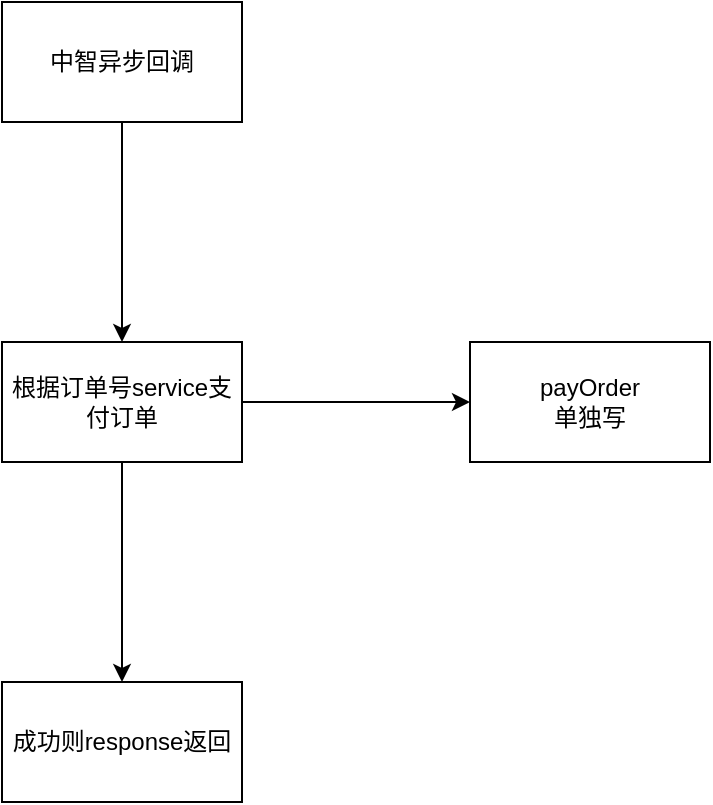 <mxfile version="20.0.1" type="github">
  <diagram id="C5RBs43oDa-KdzZeNtuy" name="Page-1">
    <mxGraphModel dx="1422" dy="762" grid="1" gridSize="10" guides="1" tooltips="1" connect="1" arrows="1" fold="1" page="1" pageScale="1" pageWidth="827" pageHeight="1169" math="0" shadow="0">
      <root>
        <mxCell id="WIyWlLk6GJQsqaUBKTNV-0" />
        <mxCell id="WIyWlLk6GJQsqaUBKTNV-1" parent="WIyWlLk6GJQsqaUBKTNV-0" />
        <mxCell id="60jy4Qz5OVQnuWOx7Vz9-2" style="edgeStyle=orthogonalEdgeStyle;rounded=0;orthogonalLoop=1;jettySize=auto;html=1;" edge="1" parent="WIyWlLk6GJQsqaUBKTNV-1" source="60jy4Qz5OVQnuWOx7Vz9-0" target="60jy4Qz5OVQnuWOx7Vz9-1">
          <mxGeometry relative="1" as="geometry" />
        </mxCell>
        <mxCell id="60jy4Qz5OVQnuWOx7Vz9-0" value="中智异步回调" style="rounded=0;whiteSpace=wrap;html=1;" vertex="1" parent="WIyWlLk6GJQsqaUBKTNV-1">
          <mxGeometry x="120" y="70" width="120" height="60" as="geometry" />
        </mxCell>
        <mxCell id="60jy4Qz5OVQnuWOx7Vz9-5" style="edgeStyle=orthogonalEdgeStyle;rounded=0;orthogonalLoop=1;jettySize=auto;html=1;" edge="1" parent="WIyWlLk6GJQsqaUBKTNV-1" source="60jy4Qz5OVQnuWOx7Vz9-1" target="60jy4Qz5OVQnuWOx7Vz9-3">
          <mxGeometry relative="1" as="geometry" />
        </mxCell>
        <mxCell id="60jy4Qz5OVQnuWOx7Vz9-7" style="edgeStyle=orthogonalEdgeStyle;rounded=0;orthogonalLoop=1;jettySize=auto;html=1;entryX=0;entryY=0.5;entryDx=0;entryDy=0;" edge="1" parent="WIyWlLk6GJQsqaUBKTNV-1" source="60jy4Qz5OVQnuWOx7Vz9-1" target="60jy4Qz5OVQnuWOx7Vz9-6">
          <mxGeometry relative="1" as="geometry" />
        </mxCell>
        <mxCell id="60jy4Qz5OVQnuWOx7Vz9-1" value="根据订单号service支付订单" style="rounded=0;whiteSpace=wrap;html=1;" vertex="1" parent="WIyWlLk6GJQsqaUBKTNV-1">
          <mxGeometry x="120" y="240" width="120" height="60" as="geometry" />
        </mxCell>
        <mxCell id="60jy4Qz5OVQnuWOx7Vz9-3" value="成功则response返回" style="rounded=0;whiteSpace=wrap;html=1;" vertex="1" parent="WIyWlLk6GJQsqaUBKTNV-1">
          <mxGeometry x="120" y="410" width="120" height="60" as="geometry" />
        </mxCell>
        <mxCell id="60jy4Qz5OVQnuWOx7Vz9-6" value="payOrder&lt;br&gt;单独写" style="rounded=0;whiteSpace=wrap;html=1;" vertex="1" parent="WIyWlLk6GJQsqaUBKTNV-1">
          <mxGeometry x="354" y="240" width="120" height="60" as="geometry" />
        </mxCell>
      </root>
    </mxGraphModel>
  </diagram>
</mxfile>
